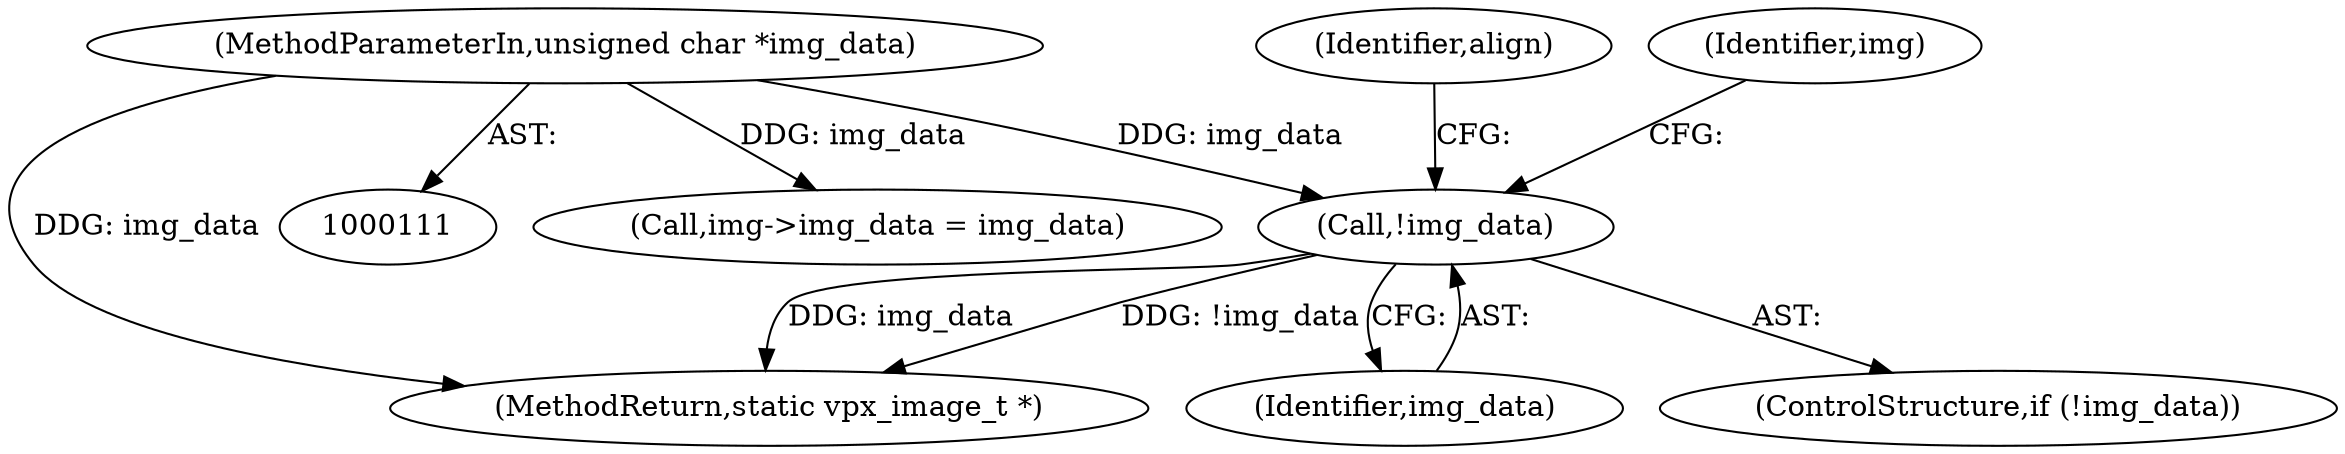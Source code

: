digraph "0_Android_55cd1dd7c8d0a3de907d22e0f12718733f4e41d9@pointer" {
"1000334" [label="(Call,!img_data)"];
"1000118" [label="(MethodParameterIn,unsigned char *img_data)"];
"1000328" [label="(Call,img->img_data = img_data)"];
"1000339" [label="(Identifier,align)"];
"1000118" [label="(MethodParameterIn,unsigned char *img_data)"];
"1000532" [label="(MethodReturn,static vpx_image_t *)"];
"1000334" [label="(Call,!img_data)"];
"1000446" [label="(Identifier,img)"];
"1000335" [label="(Identifier,img_data)"];
"1000333" [label="(ControlStructure,if (!img_data))"];
"1000334" -> "1000333"  [label="AST: "];
"1000334" -> "1000335"  [label="CFG: "];
"1000335" -> "1000334"  [label="AST: "];
"1000339" -> "1000334"  [label="CFG: "];
"1000446" -> "1000334"  [label="CFG: "];
"1000334" -> "1000532"  [label="DDG: !img_data"];
"1000334" -> "1000532"  [label="DDG: img_data"];
"1000118" -> "1000334"  [label="DDG: img_data"];
"1000118" -> "1000111"  [label="AST: "];
"1000118" -> "1000532"  [label="DDG: img_data"];
"1000118" -> "1000328"  [label="DDG: img_data"];
}
